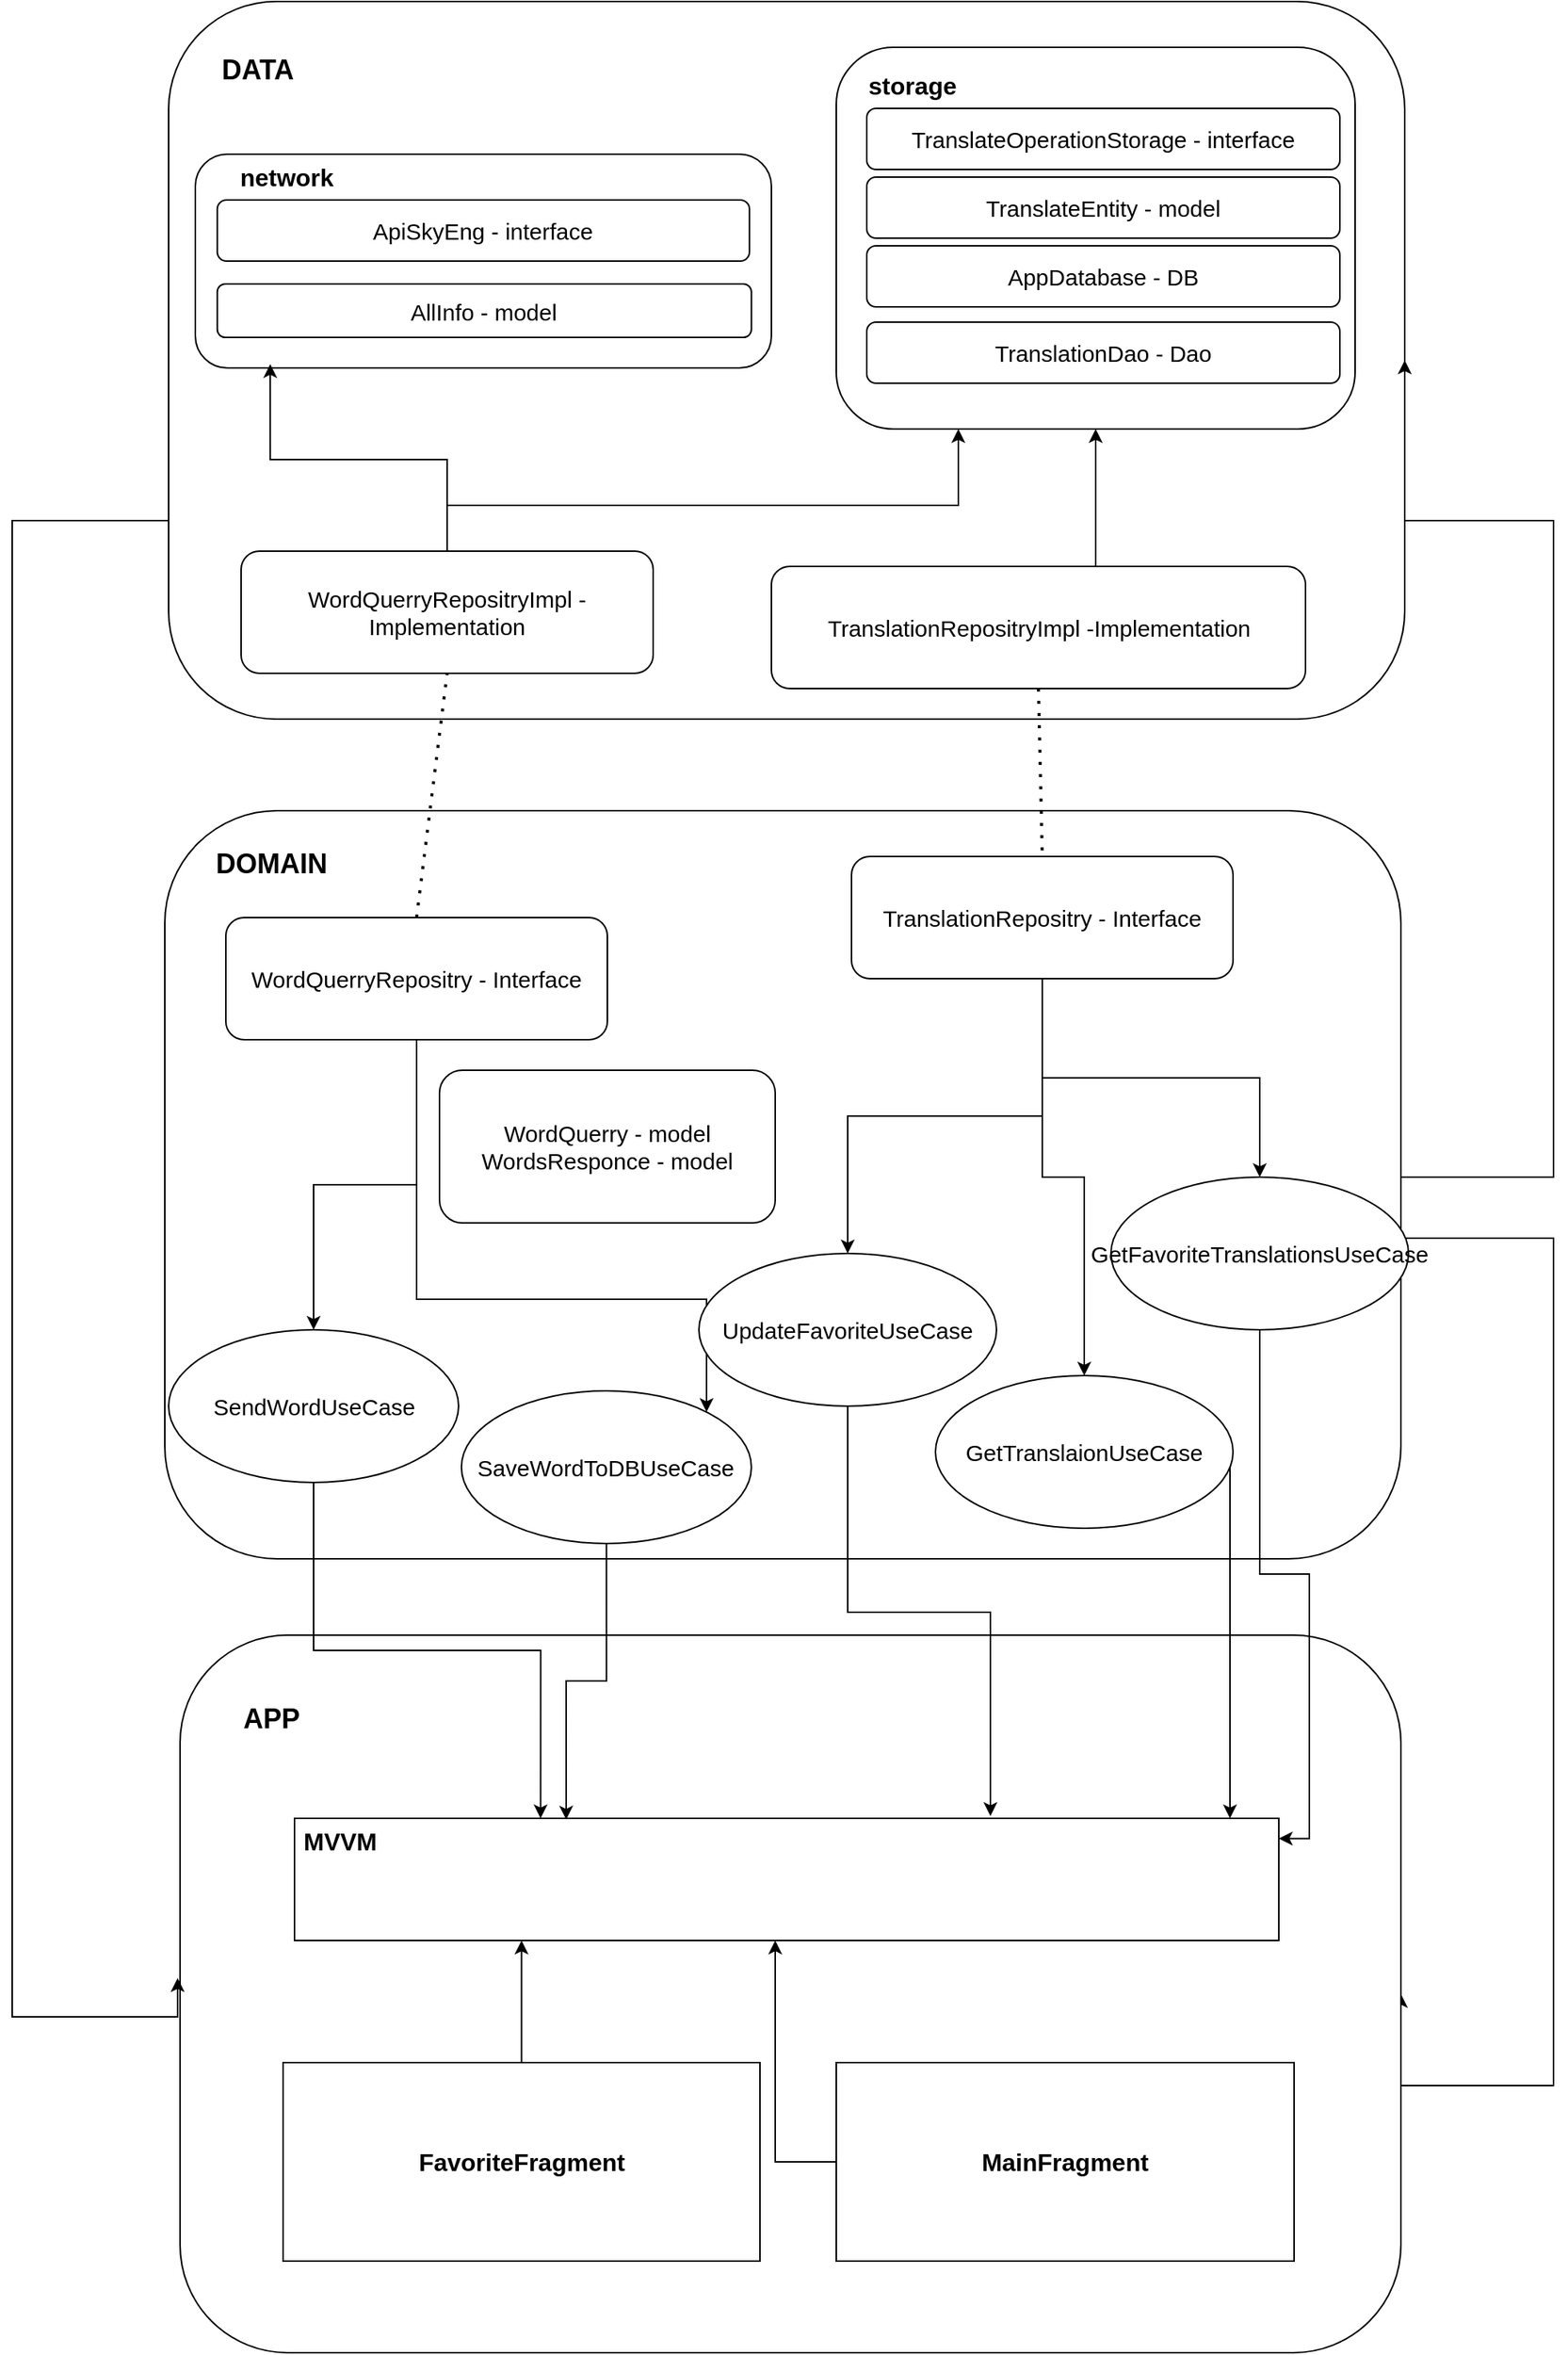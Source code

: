 <mxfile version="24.4.8" type="device">
  <diagram id="1bd0PjWaaaJUznnthjGX" name="Page-1">
    <mxGraphModel dx="3813" dy="2743" grid="1" gridSize="10" guides="1" tooltips="1" connect="1" arrows="1" fold="1" page="1" pageScale="1" pageWidth="850" pageHeight="1100" math="0" shadow="0">
      <root>
        <mxCell id="0" />
        <mxCell id="1" parent="0" />
        <mxCell id="LZ-k2jaxiD31yQg6w45P-14" value="" style="rounded=1;whiteSpace=wrap;html=1;" parent="1" vertex="1">
          <mxGeometry x="105" y="440" width="250" height="120" as="geometry" />
        </mxCell>
        <mxCell id="8oJ6PFNNN3YRL2dfp5-8-1" value="" style="rounded=1;whiteSpace=wrap;html=1;" parent="1" vertex="1">
          <mxGeometry x="-147.5" y="-140" width="810" height="470" as="geometry" />
        </mxCell>
        <mxCell id="8oJ6PFNNN3YRL2dfp5-8-2" value="&lt;b style=&quot;font-size: 18px;&quot;&gt;DATA&lt;/b&gt;" style="text;html=1;align=center;verticalAlign=middle;whiteSpace=wrap;rounded=0;fontSize=18;" parent="1" vertex="1">
          <mxGeometry x="-118.75" y="-110" width="60" height="30" as="geometry" />
        </mxCell>
        <mxCell id="LZ-k2jaxiD31yQg6w45P-18" style="edgeStyle=orthogonalEdgeStyle;rounded=0;orthogonalLoop=1;jettySize=auto;html=1;entryX=1;entryY=0.5;entryDx=0;entryDy=0;" parent="1" source="8oJ6PFNNN3YRL2dfp5-8-4" target="8oJ6PFNNN3YRL2dfp5-8-6" edge="1">
          <mxGeometry relative="1" as="geometry">
            <Array as="points">
              <mxPoint x="760" y="670" />
              <mxPoint x="760" y="1225" />
            </Array>
          </mxGeometry>
        </mxCell>
        <mxCell id="LZ-k2jaxiD31yQg6w45P-19" style="edgeStyle=orthogonalEdgeStyle;rounded=0;orthogonalLoop=1;jettySize=auto;html=1;entryX=1;entryY=0.5;entryDx=0;entryDy=0;" parent="1" source="8oJ6PFNNN3YRL2dfp5-8-4" target="8oJ6PFNNN3YRL2dfp5-8-1" edge="1">
          <mxGeometry relative="1" as="geometry">
            <Array as="points">
              <mxPoint x="760" y="630" />
              <mxPoint x="760" y="200" />
            </Array>
          </mxGeometry>
        </mxCell>
        <mxCell id="8oJ6PFNNN3YRL2dfp5-8-4" value="" style="rounded=1;whiteSpace=wrap;html=1;" parent="1" vertex="1">
          <mxGeometry x="-150" y="390" width="810" height="490" as="geometry" />
        </mxCell>
        <mxCell id="8oJ6PFNNN3YRL2dfp5-8-5" value="&lt;b style=&quot;font-size: 18px;&quot;&gt;DOMAIN&lt;/b&gt;" style="text;html=1;align=center;verticalAlign=middle;whiteSpace=wrap;rounded=0;fontSize=18;" parent="1" vertex="1">
          <mxGeometry x="-110" y="410" width="60" height="30" as="geometry" />
        </mxCell>
        <mxCell id="8oJ6PFNNN3YRL2dfp5-8-6" value="" style="rounded=1;whiteSpace=wrap;html=1;" parent="1" vertex="1">
          <mxGeometry x="-140" y="930" width="800" height="470" as="geometry" />
        </mxCell>
        <mxCell id="8oJ6PFNNN3YRL2dfp5-8-7" value="&lt;b style=&quot;font-size: 18px;&quot;&gt;APP&lt;/b&gt;" style="text;html=1;align=center;verticalAlign=middle;whiteSpace=wrap;rounded=0;fontSize=18;" parent="1" vertex="1">
          <mxGeometry x="-110" y="970" width="60" height="30" as="geometry" />
        </mxCell>
        <mxCell id="8oJ6PFNNN3YRL2dfp5-8-11" value="" style="rounded=0;whiteSpace=wrap;html=1;" parent="1" vertex="1">
          <mxGeometry x="-65" y="1050" width="645" height="80" as="geometry" />
        </mxCell>
        <mxCell id="8oJ6PFNNN3YRL2dfp5-8-13" value="&lt;b&gt;&lt;font style=&quot;font-size: 16px;&quot;&gt;MVVM&lt;/font&gt;&lt;/b&gt;" style="text;html=1;align=center;verticalAlign=middle;whiteSpace=wrap;rounded=0;" parent="1" vertex="1">
          <mxGeometry x="-65" y="1050" width="60" height="30" as="geometry" />
        </mxCell>
        <mxCell id="LZ-k2jaxiD31yQg6w45P-24" style="edgeStyle=orthogonalEdgeStyle;rounded=0;orthogonalLoop=1;jettySize=auto;html=1;" parent="1" source="8oJ6PFNNN3YRL2dfp5-8-14" target="8oJ6PFNNN3YRL2dfp5-8-11" edge="1">
          <mxGeometry relative="1" as="geometry">
            <Array as="points">
              <mxPoint x="250" y="1170" />
              <mxPoint x="250" y="1170" />
            </Array>
          </mxGeometry>
        </mxCell>
        <mxCell id="8oJ6PFNNN3YRL2dfp5-8-14" value="" style="rounded=0;whiteSpace=wrap;html=1;" parent="1" vertex="1">
          <mxGeometry x="290" y="1210" width="300" height="130" as="geometry" />
        </mxCell>
        <mxCell id="8oJ6PFNNN3YRL2dfp5-8-15" value="&lt;b&gt;&lt;font style=&quot;font-size: 16px;&quot;&gt;MainFragment&lt;/font&gt;&lt;/b&gt;" style="text;html=1;align=center;verticalAlign=middle;whiteSpace=wrap;rounded=0;" parent="1" vertex="1">
          <mxGeometry x="410" y="1260" width="60" height="30" as="geometry" />
        </mxCell>
        <mxCell id="LZ-k2jaxiD31yQg6w45P-22" style="edgeStyle=orthogonalEdgeStyle;rounded=0;orthogonalLoop=1;jettySize=auto;html=1;entryX=0.25;entryY=0;entryDx=0;entryDy=0;" parent="1" source="LZ-k2jaxiD31yQg6w45P-1" target="8oJ6PFNNN3YRL2dfp5-8-11" edge="1">
          <mxGeometry relative="1" as="geometry" />
        </mxCell>
        <mxCell id="LZ-k2jaxiD31yQg6w45P-1" value="&lt;span style=&quot;font-size: 15px;&quot;&gt;SendWordUseCase&lt;/span&gt;" style="ellipse;whiteSpace=wrap;html=1;" parent="1" vertex="1">
          <mxGeometry x="-147.5" y="730" width="190" height="100" as="geometry" />
        </mxCell>
        <mxCell id="LZ-k2jaxiD31yQg6w45P-23" style="edgeStyle=orthogonalEdgeStyle;rounded=0;orthogonalLoop=1;jettySize=auto;html=1;" parent="1" source="LZ-k2jaxiD31yQg6w45P-2" target="8oJ6PFNNN3YRL2dfp5-8-11" edge="1">
          <mxGeometry relative="1" as="geometry">
            <Array as="points">
              <mxPoint x="548" y="1010" />
              <mxPoint x="548" y="1010" />
            </Array>
          </mxGeometry>
        </mxCell>
        <mxCell id="LZ-k2jaxiD31yQg6w45P-2" value="&lt;span style=&quot;font-size: 15px;&quot;&gt;GetTranslaionUseCase&lt;/span&gt;" style="ellipse;whiteSpace=wrap;html=1;" parent="1" vertex="1">
          <mxGeometry x="355" y="760" width="195" height="100" as="geometry" />
        </mxCell>
        <mxCell id="vjC1YBv4b4KqKveLG_Pk-12" style="edgeStyle=orthogonalEdgeStyle;rounded=0;orthogonalLoop=1;jettySize=auto;html=1;" parent="1" source="LZ-k2jaxiD31yQg6w45P-10" target="LZ-k2jaxiD31yQg6w45P-31" edge="1">
          <mxGeometry relative="1" as="geometry">
            <Array as="points">
              <mxPoint x="35" y="190" />
              <mxPoint x="370" y="190" />
            </Array>
          </mxGeometry>
        </mxCell>
        <mxCell id="LZ-k2jaxiD31yQg6w45P-10" value="&lt;span style=&quot;font-size: 15px;&quot;&gt;WordQuerry&lt;/span&gt;&lt;span style=&quot;background-color: initial; font-size: 15px;&quot;&gt;Repositry&lt;/span&gt;&lt;span style=&quot;font-size: 15px;&quot;&gt;Impl -Implementation&lt;/span&gt;" style="rounded=1;whiteSpace=wrap;html=1;" parent="1" vertex="1">
          <mxGeometry x="-100" y="220" width="270" height="80" as="geometry" />
        </mxCell>
        <mxCell id="LZ-k2jaxiD31yQg6w45P-20" style="edgeStyle=orthogonalEdgeStyle;rounded=0;orthogonalLoop=1;jettySize=auto;html=1;" parent="1" source="LZ-k2jaxiD31yQg6w45P-11" target="LZ-k2jaxiD31yQg6w45P-1" edge="1">
          <mxGeometry relative="1" as="geometry" />
        </mxCell>
        <mxCell id="vjC1YBv4b4KqKveLG_Pk-17" style="edgeStyle=orthogonalEdgeStyle;rounded=0;orthogonalLoop=1;jettySize=auto;html=1;" parent="1" source="LZ-k2jaxiD31yQg6w45P-11" target="vjC1YBv4b4KqKveLG_Pk-15" edge="1">
          <mxGeometry relative="1" as="geometry">
            <Array as="points">
              <mxPoint x="15" y="710" />
              <mxPoint x="205" y="710" />
            </Array>
          </mxGeometry>
        </mxCell>
        <mxCell id="LZ-k2jaxiD31yQg6w45P-11" value="&lt;span style=&quot;font-size: 15px;&quot;&gt;WordQuerry&lt;/span&gt;&lt;span style=&quot;font-size: 15px; background-color: initial;&quot;&gt;Repositry - Interface&lt;/span&gt;" style="rounded=1;whiteSpace=wrap;html=1;" parent="1" vertex="1">
          <mxGeometry x="-110" y="460" width="250" height="80" as="geometry" />
        </mxCell>
        <mxCell id="LZ-k2jaxiD31yQg6w45P-17" style="edgeStyle=orthogonalEdgeStyle;rounded=0;orthogonalLoop=1;jettySize=auto;html=1;entryX=-0.002;entryY=0.478;entryDx=0;entryDy=0;entryPerimeter=0;" parent="1" source="8oJ6PFNNN3YRL2dfp5-8-1" target="8oJ6PFNNN3YRL2dfp5-8-6" edge="1">
          <mxGeometry relative="1" as="geometry">
            <Array as="points">
              <mxPoint x="-250" y="200" />
              <mxPoint x="-250" y="1180" />
              <mxPoint x="-142" y="1180" />
            </Array>
          </mxGeometry>
        </mxCell>
        <mxCell id="LZ-k2jaxiD31yQg6w45P-25" value="" style="endArrow=none;dashed=1;html=1;dashPattern=1 3;strokeWidth=2;rounded=0;exitX=0.5;exitY=0;exitDx=0;exitDy=0;entryX=0.5;entryY=1;entryDx=0;entryDy=0;" parent="1" source="LZ-k2jaxiD31yQg6w45P-11" target="LZ-k2jaxiD31yQg6w45P-10" edge="1">
          <mxGeometry width="50" height="50" relative="1" as="geometry">
            <mxPoint x="30" y="410" as="sourcePoint" />
            <mxPoint x="80" y="360" as="targetPoint" />
          </mxGeometry>
        </mxCell>
        <mxCell id="LZ-k2jaxiD31yQg6w45P-31" value="" style="rounded=1;whiteSpace=wrap;html=1;" parent="1" vertex="1">
          <mxGeometry x="290" y="-110" width="340" height="250" as="geometry" />
        </mxCell>
        <mxCell id="LZ-k2jaxiD31yQg6w45P-32" value="&lt;b style=&quot;font-size: 16px;&quot;&gt;storage&lt;/b&gt;" style="text;html=1;align=center;verticalAlign=middle;whiteSpace=wrap;rounded=0;fontSize=16;" parent="1" vertex="1">
          <mxGeometry x="310" y="-100" width="60" height="30" as="geometry" />
        </mxCell>
        <mxCell id="LZ-k2jaxiD31yQg6w45P-26" value="&lt;font style=&quot;font-size: 15px;&quot;&gt;TranslateOperationStorage - interface&lt;/font&gt;" style="rounded=1;whiteSpace=wrap;html=1;" parent="1" vertex="1">
          <mxGeometry x="310" y="-70" width="310" height="40" as="geometry" />
        </mxCell>
        <mxCell id="LZ-k2jaxiD31yQg6w45P-33" value="&lt;font style=&quot;font-size: 15px;&quot;&gt;TranslateEntity - model&lt;/font&gt;" style="rounded=1;whiteSpace=wrap;html=1;" parent="1" vertex="1">
          <mxGeometry x="310" y="-25" width="310" height="40" as="geometry" />
        </mxCell>
        <mxCell id="LZ-k2jaxiD31yQg6w45P-34" value="" style="rounded=1;whiteSpace=wrap;html=1;" parent="1" vertex="1">
          <mxGeometry x="-130" y="-40" width="377.5" height="140" as="geometry" />
        </mxCell>
        <mxCell id="LZ-k2jaxiD31yQg6w45P-35" value="&lt;b style=&quot;font-size: 16px;&quot;&gt;network&lt;/b&gt;" style="text;html=1;align=center;verticalAlign=middle;whiteSpace=wrap;rounded=0;fontSize=16;" parent="1" vertex="1">
          <mxGeometry x="-100" y="-40" width="60" height="30" as="geometry" />
        </mxCell>
        <mxCell id="LZ-k2jaxiD31yQg6w45P-36" value="&lt;font style=&quot;font-size: 15px;&quot;&gt;ApiSkyEng - interface&lt;/font&gt;" style="rounded=1;whiteSpace=wrap;html=1;" parent="1" vertex="1">
          <mxGeometry x="-115.62" y="-10" width="348.75" height="40" as="geometry" />
        </mxCell>
        <mxCell id="LZ-k2jaxiD31yQg6w45P-5" value="&lt;font style=&quot;font-size: 15px;&quot;&gt;AllInfo - model&lt;/font&gt;" style="rounded=1;whiteSpace=wrap;html=1;" parent="1" vertex="1">
          <mxGeometry x="-115.62" y="45" width="350" height="35" as="geometry" />
        </mxCell>
        <mxCell id="ZGW3VFv3eTraD-QCGIZt-3" style="edgeStyle=orthogonalEdgeStyle;rounded=0;orthogonalLoop=1;jettySize=auto;html=1;" parent="1" source="ZGW3VFv3eTraD-QCGIZt-1" target="8oJ6PFNNN3YRL2dfp5-8-11" edge="1">
          <mxGeometry relative="1" as="geometry">
            <Array as="points">
              <mxPoint x="87" y="1270" />
              <mxPoint x="87" y="1270" />
            </Array>
          </mxGeometry>
        </mxCell>
        <mxCell id="ZGW3VFv3eTraD-QCGIZt-1" value="" style="rounded=0;whiteSpace=wrap;html=1;" parent="1" vertex="1">
          <mxGeometry x="-72.5" y="1210" width="312.5" height="130" as="geometry" />
        </mxCell>
        <mxCell id="ZGW3VFv3eTraD-QCGIZt-2" value="&lt;b&gt;&lt;font style=&quot;font-size: 16px;&quot;&gt;FavoriteFragment&lt;/font&gt;&lt;/b&gt;" style="text;html=1;align=center;verticalAlign=middle;whiteSpace=wrap;rounded=0;" parent="1" vertex="1">
          <mxGeometry x="53.75" y="1260" width="60" height="30" as="geometry" />
        </mxCell>
        <mxCell id="vjC1YBv4b4KqKveLG_Pk-1" value="&lt;span style=&quot;font-size: 15px;&quot;&gt;AppDatabase - DB&lt;/span&gt;" style="rounded=1;whiteSpace=wrap;html=1;" parent="1" vertex="1">
          <mxGeometry x="310" y="20" width="310" height="40" as="geometry" />
        </mxCell>
        <mxCell id="vjC1YBv4b4KqKveLG_Pk-2" value="&lt;span style=&quot;font-size: 15px;&quot;&gt;TranslationDao - Dao&lt;/span&gt;" style="rounded=1;whiteSpace=wrap;html=1;" parent="1" vertex="1">
          <mxGeometry x="310" y="70" width="310" height="40" as="geometry" />
        </mxCell>
        <mxCell id="vjC1YBv4b4KqKveLG_Pk-5" style="edgeStyle=orthogonalEdgeStyle;rounded=0;orthogonalLoop=1;jettySize=auto;html=1;" parent="1" source="vjC1YBv4b4KqKveLG_Pk-3" target="LZ-k2jaxiD31yQg6w45P-2" edge="1">
          <mxGeometry relative="1" as="geometry" />
        </mxCell>
        <mxCell id="vjC1YBv4b4KqKveLG_Pk-20" style="edgeStyle=orthogonalEdgeStyle;rounded=0;orthogonalLoop=1;jettySize=auto;html=1;" parent="1" source="vjC1YBv4b4KqKveLG_Pk-3" target="vjC1YBv4b4KqKveLG_Pk-18" edge="1">
          <mxGeometry relative="1" as="geometry" />
        </mxCell>
        <mxCell id="vjC1YBv4b4KqKveLG_Pk-23" style="edgeStyle=orthogonalEdgeStyle;rounded=0;orthogonalLoop=1;jettySize=auto;html=1;" parent="1" source="vjC1YBv4b4KqKveLG_Pk-3" target="vjC1YBv4b4KqKveLG_Pk-21" edge="1">
          <mxGeometry relative="1" as="geometry" />
        </mxCell>
        <mxCell id="vjC1YBv4b4KqKveLG_Pk-3" value="&lt;span style=&quot;font-size: 15px;&quot;&gt;TranslationRepositry - Interface&lt;/span&gt;" style="rounded=1;whiteSpace=wrap;html=1;" parent="1" vertex="1">
          <mxGeometry x="300" y="420" width="250" height="80" as="geometry" />
        </mxCell>
        <mxCell id="vjC1YBv4b4KqKveLG_Pk-13" style="edgeStyle=orthogonalEdgeStyle;rounded=0;orthogonalLoop=1;jettySize=auto;html=1;entryX=0.5;entryY=1;entryDx=0;entryDy=0;" parent="1" source="vjC1YBv4b4KqKveLG_Pk-6" target="LZ-k2jaxiD31yQg6w45P-31" edge="1">
          <mxGeometry relative="1" as="geometry">
            <Array as="points">
              <mxPoint x="460" y="210" />
              <mxPoint x="460" y="210" />
            </Array>
          </mxGeometry>
        </mxCell>
        <mxCell id="vjC1YBv4b4KqKveLG_Pk-6" value="&lt;span style=&quot;font-size: 15px;&quot;&gt;TranslationRepositryImpl&lt;/span&gt;&lt;span style=&quot;font-size: 15px;&quot;&gt;&amp;nbsp;-Implementation&lt;/span&gt;" style="rounded=1;whiteSpace=wrap;html=1;" parent="1" vertex="1">
          <mxGeometry x="247.5" y="230" width="350" height="80" as="geometry" />
        </mxCell>
        <mxCell id="vjC1YBv4b4KqKveLG_Pk-7" value="" style="endArrow=none;dashed=1;html=1;dashPattern=1 3;strokeWidth=2;rounded=0;entryX=0.5;entryY=0;entryDx=0;entryDy=0;exitX=0.5;exitY=1;exitDx=0;exitDy=0;" parent="1" source="vjC1YBv4b4KqKveLG_Pk-6" target="vjC1YBv4b4KqKveLG_Pk-3" edge="1">
          <mxGeometry width="50" height="50" relative="1" as="geometry">
            <mxPoint x="190" y="180" as="sourcePoint" />
            <mxPoint x="240" y="130" as="targetPoint" />
          </mxGeometry>
        </mxCell>
        <mxCell id="vjC1YBv4b4KqKveLG_Pk-11" style="edgeStyle=orthogonalEdgeStyle;rounded=0;orthogonalLoop=1;jettySize=auto;html=1;entryX=0.13;entryY=0.982;entryDx=0;entryDy=0;entryPerimeter=0;" parent="1" source="LZ-k2jaxiD31yQg6w45P-10" target="LZ-k2jaxiD31yQg6w45P-34" edge="1">
          <mxGeometry relative="1" as="geometry" />
        </mxCell>
        <mxCell id="vjC1YBv4b4KqKveLG_Pk-14" value="&lt;font style=&quot;font-size: 15px;&quot;&gt;WordQuerry - model&lt;br&gt;WordsResponce - model&lt;/font&gt;" style="rounded=1;whiteSpace=wrap;html=1;" parent="1" vertex="1">
          <mxGeometry x="30" y="560" width="220" height="100" as="geometry" />
        </mxCell>
        <mxCell id="vjC1YBv4b4KqKveLG_Pk-15" value="&lt;span style=&quot;font-size: 15px;&quot;&gt;SaveWordToDBUseCase&lt;/span&gt;" style="ellipse;whiteSpace=wrap;html=1;" parent="1" vertex="1">
          <mxGeometry x="44.38" y="770" width="190" height="100" as="geometry" />
        </mxCell>
        <mxCell id="vjC1YBv4b4KqKveLG_Pk-16" style="edgeStyle=orthogonalEdgeStyle;rounded=0;orthogonalLoop=1;jettySize=auto;html=1;entryX=0.276;entryY=0.01;entryDx=0;entryDy=0;entryPerimeter=0;" parent="1" source="vjC1YBv4b4KqKveLG_Pk-15" target="8oJ6PFNNN3YRL2dfp5-8-11" edge="1">
          <mxGeometry relative="1" as="geometry" />
        </mxCell>
        <mxCell id="vjC1YBv4b4KqKveLG_Pk-18" value="&lt;span style=&quot;font-size: 15px;&quot;&gt;UpdateFavoriteUseCase&lt;/span&gt;" style="ellipse;whiteSpace=wrap;html=1;" parent="1" vertex="1">
          <mxGeometry x="200" y="680" width="195" height="100" as="geometry" />
        </mxCell>
        <mxCell id="vjC1YBv4b4KqKveLG_Pk-19" style="edgeStyle=orthogonalEdgeStyle;rounded=0;orthogonalLoop=1;jettySize=auto;html=1;entryX=0.707;entryY=-0.019;entryDx=0;entryDy=0;entryPerimeter=0;" parent="1" source="vjC1YBv4b4KqKveLG_Pk-18" target="8oJ6PFNNN3YRL2dfp5-8-11" edge="1">
          <mxGeometry relative="1" as="geometry" />
        </mxCell>
        <mxCell id="vjC1YBv4b4KqKveLG_Pk-21" value="&lt;span style=&quot;font-size: 15px;&quot;&gt;GetFavoriteTranslationsUseCase&lt;/span&gt;" style="ellipse;whiteSpace=wrap;html=1;" parent="1" vertex="1">
          <mxGeometry x="470" y="630" width="195" height="100" as="geometry" />
        </mxCell>
        <mxCell id="vjC1YBv4b4KqKveLG_Pk-22" style="edgeStyle=orthogonalEdgeStyle;rounded=0;orthogonalLoop=1;jettySize=auto;html=1;entryX=1;entryY=0.165;entryDx=0;entryDy=0;entryPerimeter=0;" parent="1" source="vjC1YBv4b4KqKveLG_Pk-21" target="8oJ6PFNNN3YRL2dfp5-8-11" edge="1">
          <mxGeometry relative="1" as="geometry" />
        </mxCell>
      </root>
    </mxGraphModel>
  </diagram>
</mxfile>
